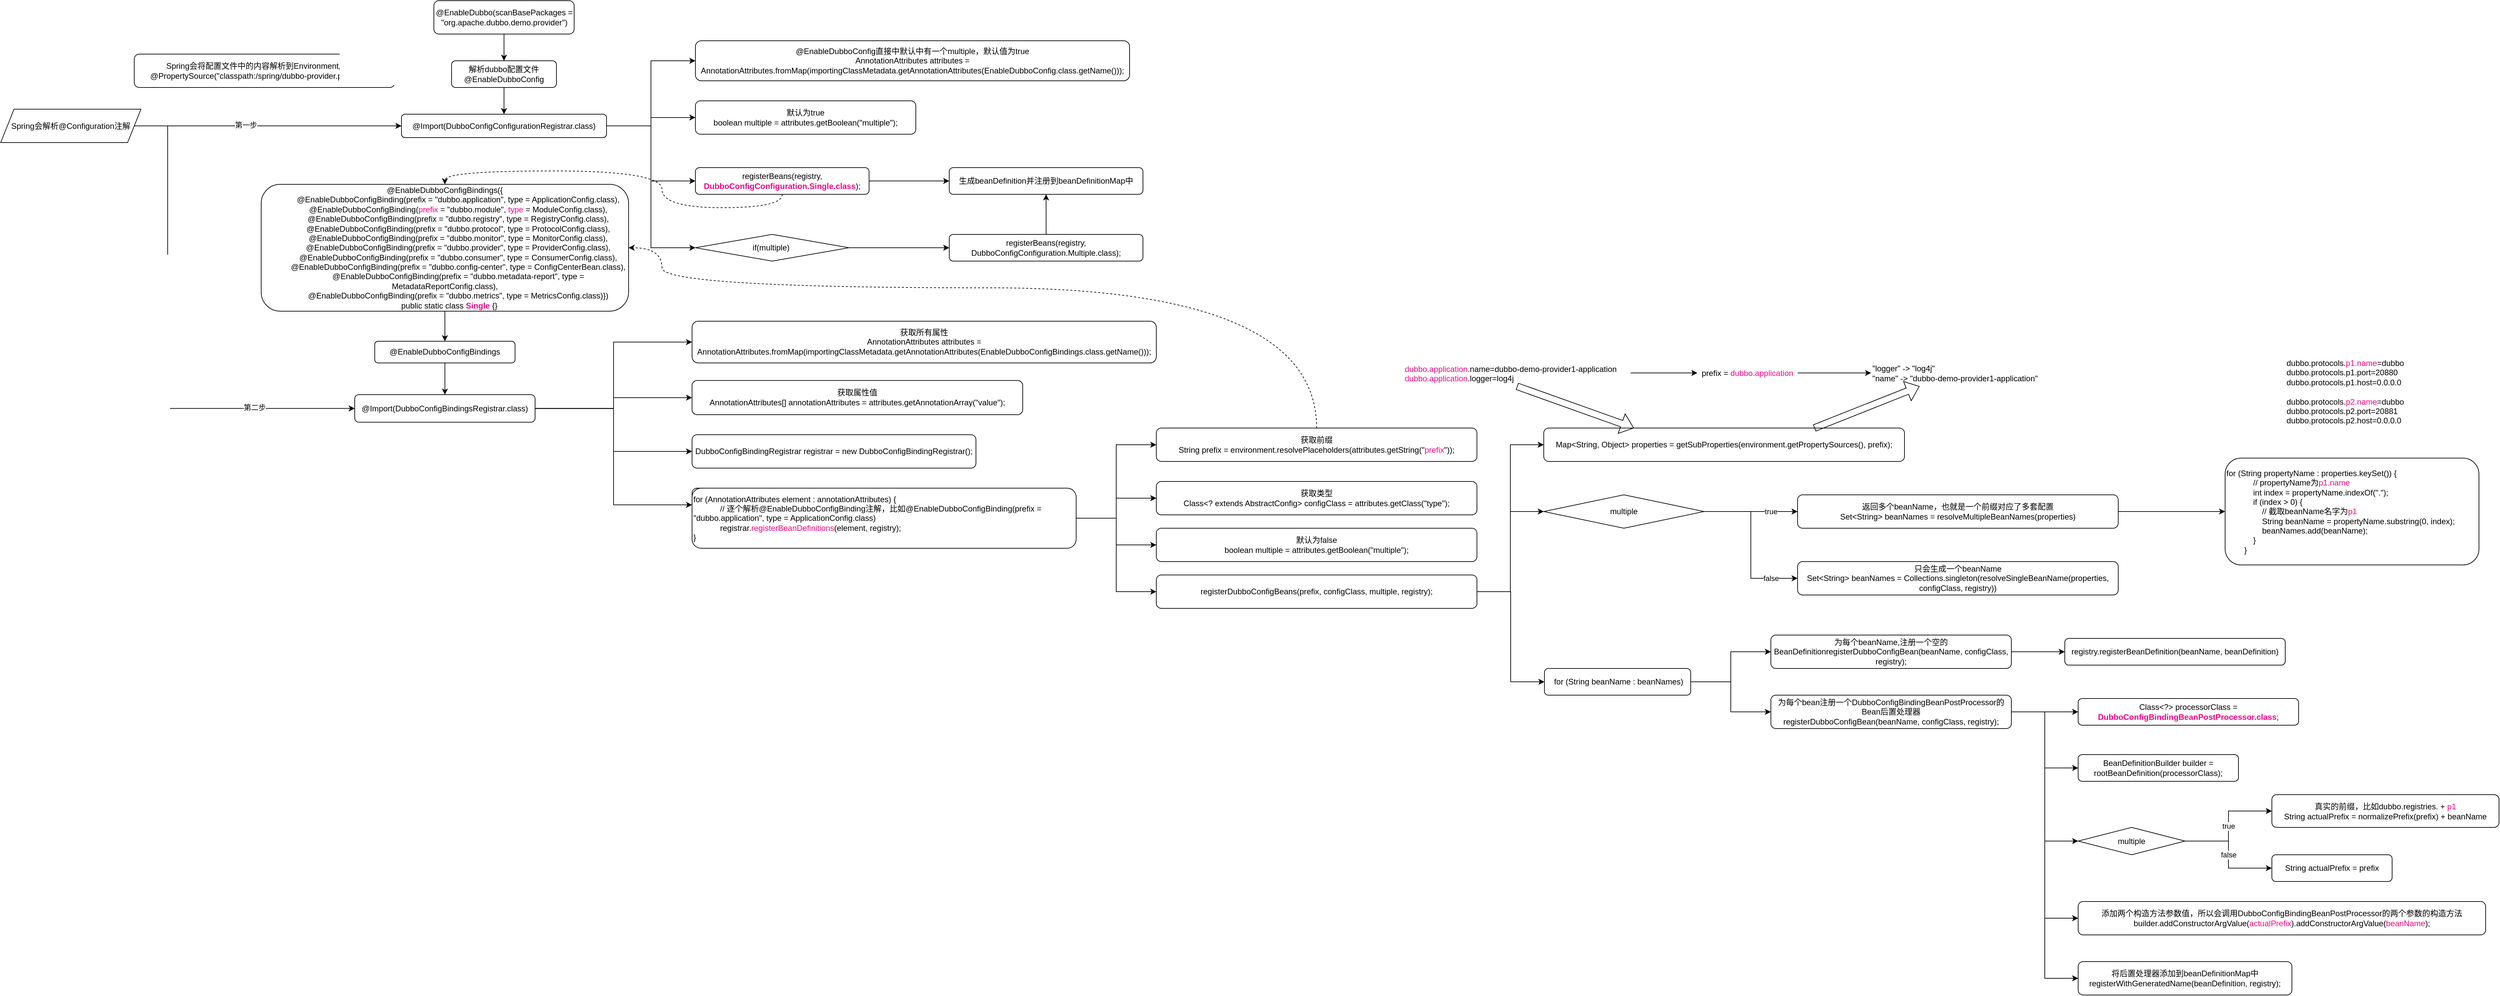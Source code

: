 <mxfile version="16.1.2" type="github">
  <diagram id="-ZOAbeim4-3QaTn0iV8p" name="第 1 页">
    <mxGraphModel dx="2249" dy="839" grid="1" gridSize="10" guides="1" tooltips="1" connect="1" arrows="1" fold="1" page="1" pageScale="1" pageWidth="827" pageHeight="1169" math="0" shadow="0">
      <root>
        <mxCell id="0" />
        <mxCell id="1" parent="0" />
        <mxCell id="MlA-OAKGZCwKXPXbJSl6-5" style="edgeStyle=orthogonalEdgeStyle;rounded=0;orthogonalLoop=1;jettySize=auto;html=1;exitX=0.5;exitY=1;exitDx=0;exitDy=0;entryX=0.5;entryY=0;entryDx=0;entryDy=0;" edge="1" parent="1" source="MlA-OAKGZCwKXPXbJSl6-23" target="MlA-OAKGZCwKXPXbJSl6-26">
          <mxGeometry relative="1" as="geometry">
            <mxPoint x="500" y="230" as="sourcePoint" />
            <mxPoint x="620" y="225" as="targetPoint" />
          </mxGeometry>
        </mxCell>
        <mxCell id="MlA-OAKGZCwKXPXbJSl6-9" style="edgeStyle=orthogonalEdgeStyle;rounded=0;orthogonalLoop=1;jettySize=auto;html=1;exitX=1;exitY=0.5;exitDx=0;exitDy=0;entryX=0;entryY=0.5;entryDx=0;entryDy=0;" edge="1" parent="1" source="MlA-OAKGZCwKXPXbJSl6-28" target="MlA-OAKGZCwKXPXbJSl6-8">
          <mxGeometry relative="1" as="geometry">
            <mxPoint x="777" y="225" as="sourcePoint" />
          </mxGeometry>
        </mxCell>
        <mxCell id="MlA-OAKGZCwKXPXbJSl6-11" style="edgeStyle=orthogonalEdgeStyle;rounded=0;orthogonalLoop=1;jettySize=auto;html=1;exitX=1;exitY=0.5;exitDx=0;exitDy=0;" edge="1" parent="1" source="MlA-OAKGZCwKXPXbJSl6-28" target="MlA-OAKGZCwKXPXbJSl6-10">
          <mxGeometry relative="1" as="geometry">
            <mxPoint x="777" y="225" as="sourcePoint" />
          </mxGeometry>
        </mxCell>
        <mxCell id="MlA-OAKGZCwKXPXbJSl6-13" style="edgeStyle=orthogonalEdgeStyle;rounded=0;orthogonalLoop=1;jettySize=auto;html=1;exitX=1;exitY=0.5;exitDx=0;exitDy=0;entryX=0;entryY=0.5;entryDx=0;entryDy=0;" edge="1" parent="1" source="MlA-OAKGZCwKXPXbJSl6-28" target="MlA-OAKGZCwKXPXbJSl6-12">
          <mxGeometry relative="1" as="geometry">
            <mxPoint x="777" y="225" as="sourcePoint" />
          </mxGeometry>
        </mxCell>
        <mxCell id="MlA-OAKGZCwKXPXbJSl6-17" style="edgeStyle=orthogonalEdgeStyle;rounded=0;orthogonalLoop=1;jettySize=auto;html=1;exitX=1;exitY=0.5;exitDx=0;exitDy=0;entryX=0;entryY=0.5;entryDx=0;entryDy=0;" edge="1" parent="1" source="MlA-OAKGZCwKXPXbJSl6-28" target="MlA-OAKGZCwKXPXbJSl6-16">
          <mxGeometry relative="1" as="geometry">
            <mxPoint x="777" y="225" as="sourcePoint" />
          </mxGeometry>
        </mxCell>
        <mxCell id="MlA-OAKGZCwKXPXbJSl6-7" value="Spring会将配置文件中的内容解析到Environment属性中&lt;br&gt;@PropertySource(&quot;classpath:/spring/dubbo-provider.properties&quot;)" style="rounded=1;whiteSpace=wrap;html=1;" vertex="1" parent="1">
          <mxGeometry x="60" y="120" width="390" height="50" as="geometry" />
        </mxCell>
        <mxCell id="MlA-OAKGZCwKXPXbJSl6-8" value="&lt;div&gt;&lt;/div&gt;@EnableDubboConfig直接中默认中有一个multiple，默认值为true&lt;div&gt;AnnotationAttributes attributes = AnnotationAttributes.fromMap(&lt;span&gt;importingClassMetadata.getAnnotationAttributes(EnableDubboConfig.class.getName()));&lt;/span&gt;&lt;/div&gt;" style="rounded=1;whiteSpace=wrap;html=1;" vertex="1" parent="1">
          <mxGeometry x="900" y="100" width="650" height="60" as="geometry" />
        </mxCell>
        <mxCell id="MlA-OAKGZCwKXPXbJSl6-10" value="默认为true&lt;br&gt;boolean multiple = attributes.getBoolean(&quot;multiple&quot;);" style="rounded=1;whiteSpace=wrap;html=1;" vertex="1" parent="1">
          <mxGeometry x="900" y="190" width="330" height="50" as="geometry" />
        </mxCell>
        <mxCell id="MlA-OAKGZCwKXPXbJSl6-15" style="edgeStyle=orthogonalEdgeStyle;rounded=0;orthogonalLoop=1;jettySize=auto;html=1;exitX=1;exitY=0.5;exitDx=0;exitDy=0;" edge="1" parent="1" source="MlA-OAKGZCwKXPXbJSl6-12" target="MlA-OAKGZCwKXPXbJSl6-14">
          <mxGeometry relative="1" as="geometry" />
        </mxCell>
        <mxCell id="MlA-OAKGZCwKXPXbJSl6-32" style="edgeStyle=orthogonalEdgeStyle;rounded=0;orthogonalLoop=1;jettySize=auto;html=1;exitX=0.5;exitY=1;exitDx=0;exitDy=0;entryX=0.5;entryY=0;entryDx=0;entryDy=0;fontColor=#FF0080;dashed=1;curved=1;" edge="1" parent="1" source="MlA-OAKGZCwKXPXbJSl6-12" target="MlA-OAKGZCwKXPXbJSl6-31">
          <mxGeometry relative="1" as="geometry" />
        </mxCell>
        <mxCell id="MlA-OAKGZCwKXPXbJSl6-12" value="registerBeans(registry, &lt;font color=&quot;#ff0080&quot;&gt;&lt;b&gt;DubboConfigConfiguration.Single.class&lt;/b&gt;&lt;/font&gt;);" style="rounded=1;whiteSpace=wrap;html=1;" vertex="1" parent="1">
          <mxGeometry x="900" y="290" width="260" height="40" as="geometry" />
        </mxCell>
        <mxCell id="MlA-OAKGZCwKXPXbJSl6-14" value="生成beanDefinition并注册到beanDefinitionMap中" style="rounded=1;whiteSpace=wrap;html=1;" vertex="1" parent="1">
          <mxGeometry x="1280" y="290" width="290" height="40" as="geometry" />
        </mxCell>
        <mxCell id="MlA-OAKGZCwKXPXbJSl6-19" style="edgeStyle=orthogonalEdgeStyle;rounded=0;orthogonalLoop=1;jettySize=auto;html=1;exitX=1;exitY=0.5;exitDx=0;exitDy=0;" edge="1" parent="1" source="MlA-OAKGZCwKXPXbJSl6-16" target="MlA-OAKGZCwKXPXbJSl6-18">
          <mxGeometry relative="1" as="geometry" />
        </mxCell>
        <mxCell id="MlA-OAKGZCwKXPXbJSl6-16" value="&lt;span&gt;if(multiple)&amp;nbsp;&lt;/span&gt;" style="rhombus;whiteSpace=wrap;html=1;" vertex="1" parent="1">
          <mxGeometry x="900" y="390" width="230" height="40" as="geometry" />
        </mxCell>
        <mxCell id="MlA-OAKGZCwKXPXbJSl6-20" style="edgeStyle=orthogonalEdgeStyle;rounded=0;orthogonalLoop=1;jettySize=auto;html=1;exitX=0.5;exitY=0;exitDx=0;exitDy=0;entryX=0.5;entryY=1;entryDx=0;entryDy=0;" edge="1" parent="1" source="MlA-OAKGZCwKXPXbJSl6-18" target="MlA-OAKGZCwKXPXbJSl6-14">
          <mxGeometry relative="1" as="geometry" />
        </mxCell>
        <mxCell id="MlA-OAKGZCwKXPXbJSl6-18" value="registerBeans(registry, DubboConfigConfiguration.Multiple.class);" style="rounded=1;whiteSpace=wrap;html=1;" vertex="1" parent="1">
          <mxGeometry x="1280" y="390" width="290" height="40" as="geometry" />
        </mxCell>
        <mxCell id="MlA-OAKGZCwKXPXbJSl6-25" style="edgeStyle=orthogonalEdgeStyle;rounded=0;orthogonalLoop=1;jettySize=auto;html=1;exitX=1;exitY=0.5;exitDx=0;exitDy=0;" edge="1" parent="1" source="MlA-OAKGZCwKXPXbJSl6-22" target="MlA-OAKGZCwKXPXbJSl6-28">
          <mxGeometry relative="1" as="geometry">
            <mxPoint x="770" y="130" as="targetPoint" />
          </mxGeometry>
        </mxCell>
        <mxCell id="MlA-OAKGZCwKXPXbJSl6-38" value="第一步" style="edgeLabel;html=1;align=center;verticalAlign=middle;resizable=0;points=[];fontColor=#000000;" vertex="1" connectable="0" parent="MlA-OAKGZCwKXPXbJSl6-25">
          <mxGeometry x="-0.165" y="3" relative="1" as="geometry">
            <mxPoint y="1" as="offset" />
          </mxGeometry>
        </mxCell>
        <mxCell id="MlA-OAKGZCwKXPXbJSl6-39" style="edgeStyle=orthogonalEdgeStyle;rounded=0;orthogonalLoop=1;jettySize=auto;html=1;exitX=1;exitY=0.5;exitDx=0;exitDy=0;fontColor=#000000;entryX=0;entryY=0.5;entryDx=0;entryDy=0;" edge="1" parent="1" source="MlA-OAKGZCwKXPXbJSl6-22" target="MlA-OAKGZCwKXPXbJSl6-36">
          <mxGeometry relative="1" as="geometry">
            <Array as="points">
              <mxPoint x="110" y="228" />
              <mxPoint x="110" y="651" />
            </Array>
          </mxGeometry>
        </mxCell>
        <mxCell id="MlA-OAKGZCwKXPXbJSl6-40" value="第二步" style="edgeLabel;html=1;align=center;verticalAlign=middle;resizable=0;points=[];fontColor=#000000;" vertex="1" connectable="0" parent="MlA-OAKGZCwKXPXbJSl6-39">
          <mxGeometry x="0.834" y="2" relative="1" as="geometry">
            <mxPoint x="-88" as="offset" />
          </mxGeometry>
        </mxCell>
        <mxCell id="MlA-OAKGZCwKXPXbJSl6-22" value="Spring会解析@Configuration注解" style="shape=parallelogram;perimeter=parallelogramPerimeter;whiteSpace=wrap;html=1;fixedSize=1;" vertex="1" parent="1">
          <mxGeometry x="-140" y="202.5" width="210" height="50" as="geometry" />
        </mxCell>
        <mxCell id="MlA-OAKGZCwKXPXbJSl6-23" value="@EnableDubbo(scanBasePackages = &quot;org.apache.dubbo.demo.provider&quot;)" style="rounded=1;whiteSpace=wrap;html=1;" vertex="1" parent="1">
          <mxGeometry x="508.5" y="40" width="210" height="50" as="geometry" />
        </mxCell>
        <mxCell id="MlA-OAKGZCwKXPXbJSl6-24" style="edgeStyle=orthogonalEdgeStyle;rounded=0;orthogonalLoop=1;jettySize=auto;html=1;exitX=0.5;exitY=1;exitDx=0;exitDy=0;" edge="1" parent="1" source="MlA-OAKGZCwKXPXbJSl6-22" target="MlA-OAKGZCwKXPXbJSl6-22">
          <mxGeometry relative="1" as="geometry" />
        </mxCell>
        <mxCell id="MlA-OAKGZCwKXPXbJSl6-29" style="edgeStyle=orthogonalEdgeStyle;rounded=0;orthogonalLoop=1;jettySize=auto;html=1;exitX=0.5;exitY=1;exitDx=0;exitDy=0;entryX=0.5;entryY=0;entryDx=0;entryDy=0;" edge="1" parent="1" source="MlA-OAKGZCwKXPXbJSl6-26" target="MlA-OAKGZCwKXPXbJSl6-28">
          <mxGeometry relative="1" as="geometry" />
        </mxCell>
        <mxCell id="MlA-OAKGZCwKXPXbJSl6-26" value="解析dubbo配置文件&lt;br&gt;@EnableDubboConfig" style="rounded=1;whiteSpace=wrap;html=1;" vertex="1" parent="1">
          <mxGeometry x="535" y="130" width="157" height="40" as="geometry" />
        </mxCell>
        <mxCell id="MlA-OAKGZCwKXPXbJSl6-28" value="@Import(DubboConfigConfigurationRegistrar.class)" style="rounded=1;whiteSpace=wrap;html=1;" vertex="1" parent="1">
          <mxGeometry x="460" y="210" width="307" height="35" as="geometry" />
        </mxCell>
        <mxCell id="MlA-OAKGZCwKXPXbJSl6-35" style="edgeStyle=orthogonalEdgeStyle;rounded=0;orthogonalLoop=1;jettySize=auto;html=1;exitX=0.5;exitY=1;exitDx=0;exitDy=0;entryX=0.5;entryY=0;entryDx=0;entryDy=0;fontColor=#FF0080;" edge="1" parent="1" source="MlA-OAKGZCwKXPXbJSl6-31" target="MlA-OAKGZCwKXPXbJSl6-34">
          <mxGeometry relative="1" as="geometry" />
        </mxCell>
        <mxCell id="MlA-OAKGZCwKXPXbJSl6-31" value="&lt;div&gt;@EnableDubboConfigBindings({&lt;/div&gt;&lt;div&gt;&amp;nbsp; &amp;nbsp; &amp;nbsp; &amp;nbsp; &amp;nbsp; &amp;nbsp; @EnableDubboConfigBinding(prefix = &quot;dubbo.application&quot;, type = ApplicationConfig.class),&lt;/div&gt;&lt;div&gt;&amp;nbsp; &amp;nbsp; &amp;nbsp; &amp;nbsp; &amp;nbsp; &amp;nbsp; @EnableDubboConfigBinding(&lt;font color=&quot;#ff0080&quot;&gt;prefix &lt;/font&gt;= &quot;dubbo.module&quot;, &lt;font color=&quot;#ff0080&quot;&gt;type&lt;/font&gt; = ModuleConfig.class),&lt;/div&gt;&lt;div&gt;&amp;nbsp; &amp;nbsp; &amp;nbsp; &amp;nbsp; &amp;nbsp; &amp;nbsp; @EnableDubboConfigBinding(prefix = &quot;dubbo.registry&quot;, type = RegistryConfig.class),&lt;/div&gt;&lt;div&gt;&amp;nbsp; &amp;nbsp; &amp;nbsp; &amp;nbsp; &amp;nbsp; &amp;nbsp; @EnableDubboConfigBinding(prefix = &quot;dubbo.protocol&quot;, type = ProtocolConfig.class),&lt;/div&gt;&lt;div&gt;&amp;nbsp; &amp;nbsp; &amp;nbsp; &amp;nbsp; &amp;nbsp; &amp;nbsp; @EnableDubboConfigBinding(prefix = &quot;dubbo.monitor&quot;, type = MonitorConfig.class),&lt;/div&gt;&lt;div&gt;&amp;nbsp; &amp;nbsp; &amp;nbsp; &amp;nbsp; &amp;nbsp; &amp;nbsp; @EnableDubboConfigBinding(prefix = &quot;dubbo.provider&quot;, type = ProviderConfig.class),&lt;/div&gt;&lt;div&gt;&amp;nbsp; &amp;nbsp; &amp;nbsp; &amp;nbsp; &amp;nbsp; &amp;nbsp; @EnableDubboConfigBinding(prefix = &quot;dubbo.consumer&quot;, type = ConsumerConfig.class),&lt;/div&gt;&lt;div&gt;&amp;nbsp; &amp;nbsp; &amp;nbsp; &amp;nbsp; &amp;nbsp; &amp;nbsp; @EnableDubboConfigBinding(prefix = &quot;dubbo.config-center&quot;, type = ConfigCenterBean.class),&lt;/div&gt;&lt;div&gt;&amp;nbsp; &amp;nbsp; &amp;nbsp; &amp;nbsp; &amp;nbsp; &amp;nbsp; @EnableDubboConfigBinding(prefix = &quot;dubbo.metadata-report&quot;, type = MetadataReportConfig.class),&lt;/div&gt;&lt;div&gt;&amp;nbsp; &amp;nbsp; &amp;nbsp; &amp;nbsp; &amp;nbsp; &amp;nbsp; @EnableDubboConfigBinding(prefix = &quot;dubbo.metrics&quot;, type = MetricsConfig.class)&lt;span&gt;})&lt;/span&gt;&lt;/div&gt;&lt;div&gt;&amp;nbsp; &amp;nbsp; public static class &lt;font color=&quot;#ff0080&quot;&gt;&lt;b&gt;Single &lt;/b&gt;&lt;/font&gt;{&lt;span&gt;}&lt;/span&gt;&lt;/div&gt;" style="rounded=1;whiteSpace=wrap;html=1;" vertex="1" parent="1">
          <mxGeometry x="250" y="315" width="550" height="190" as="geometry" />
        </mxCell>
        <mxCell id="MlA-OAKGZCwKXPXbJSl6-37" style="edgeStyle=orthogonalEdgeStyle;rounded=0;orthogonalLoop=1;jettySize=auto;html=1;exitX=0.5;exitY=1;exitDx=0;exitDy=0;entryX=0.5;entryY=0;entryDx=0;entryDy=0;fontColor=#FF0080;" edge="1" parent="1" source="MlA-OAKGZCwKXPXbJSl6-34" target="MlA-OAKGZCwKXPXbJSl6-36">
          <mxGeometry relative="1" as="geometry" />
        </mxCell>
        <mxCell id="MlA-OAKGZCwKXPXbJSl6-34" value="@EnableDubboConfigBindings" style="rounded=1;whiteSpace=wrap;html=1;" vertex="1" parent="1">
          <mxGeometry x="420" y="550" width="210" height="32.5" as="geometry" />
        </mxCell>
        <mxCell id="MlA-OAKGZCwKXPXbJSl6-42" style="edgeStyle=orthogonalEdgeStyle;rounded=0;orthogonalLoop=1;jettySize=auto;html=1;exitX=1;exitY=0.5;exitDx=0;exitDy=0;entryX=0;entryY=0.5;entryDx=0;entryDy=0;fontColor=#000000;" edge="1" parent="1" source="MlA-OAKGZCwKXPXbJSl6-36" target="MlA-OAKGZCwKXPXbJSl6-41">
          <mxGeometry relative="1" as="geometry" />
        </mxCell>
        <mxCell id="MlA-OAKGZCwKXPXbJSl6-44" style="edgeStyle=orthogonalEdgeStyle;rounded=0;orthogonalLoop=1;jettySize=auto;html=1;exitX=1;exitY=0.5;exitDx=0;exitDy=0;fontColor=#000000;" edge="1" parent="1" source="MlA-OAKGZCwKXPXbJSl6-36" target="MlA-OAKGZCwKXPXbJSl6-43">
          <mxGeometry relative="1" as="geometry" />
        </mxCell>
        <mxCell id="MlA-OAKGZCwKXPXbJSl6-47" style="edgeStyle=orthogonalEdgeStyle;rounded=0;orthogonalLoop=1;jettySize=auto;html=1;exitX=1;exitY=0.5;exitDx=0;exitDy=0;entryX=0;entryY=0.5;entryDx=0;entryDy=0;fontColor=#000000;" edge="1" parent="1" source="MlA-OAKGZCwKXPXbJSl6-36" target="MlA-OAKGZCwKXPXbJSl6-45">
          <mxGeometry relative="1" as="geometry" />
        </mxCell>
        <mxCell id="MlA-OAKGZCwKXPXbJSl6-48" style="edgeStyle=orthogonalEdgeStyle;rounded=0;orthogonalLoop=1;jettySize=auto;html=1;exitX=1;exitY=0.5;exitDx=0;exitDy=0;entryX=0;entryY=0.5;entryDx=0;entryDy=0;fontColor=#000000;" edge="1" parent="1" source="MlA-OAKGZCwKXPXbJSl6-36" target="MlA-OAKGZCwKXPXbJSl6-46">
          <mxGeometry relative="1" as="geometry" />
        </mxCell>
        <mxCell id="MlA-OAKGZCwKXPXbJSl6-36" value="@Import(DubboConfigBindingsRegistrar.class)" style="rounded=1;whiteSpace=wrap;html=1;" vertex="1" parent="1">
          <mxGeometry x="390" y="630" width="270" height="41.25" as="geometry" />
        </mxCell>
        <mxCell id="MlA-OAKGZCwKXPXbJSl6-41" value="&lt;div&gt;获取所有属性&lt;/div&gt;&lt;div&gt;AnnotationAttributes attributes = AnnotationAttributes.fromMap(&lt;span&gt;importingClassMetadata.getAnnotationAttributes(EnableDubboConfigBindings.class.getName()));&lt;/span&gt;&lt;/div&gt;" style="rounded=1;whiteSpace=wrap;html=1;" vertex="1" parent="1">
          <mxGeometry x="895" y="520" width="695" height="62.5" as="geometry" />
        </mxCell>
        <mxCell id="MlA-OAKGZCwKXPXbJSl6-43" value="获取属性值&lt;br&gt;AnnotationAttributes[] annotationAttributes = attributes.getAnnotationArray(&quot;value&quot;);" style="rounded=1;whiteSpace=wrap;html=1;" vertex="1" parent="1">
          <mxGeometry x="895" y="608.75" width="495" height="51.25" as="geometry" />
        </mxCell>
        <mxCell id="MlA-OAKGZCwKXPXbJSl6-45" value="DubboConfigBindingRegistrar registrar = new DubboConfigBindingRegistrar();" style="rounded=1;whiteSpace=wrap;html=1;" vertex="1" parent="1">
          <mxGeometry x="895" y="690" width="425" height="50" as="geometry" />
        </mxCell>
        <mxCell id="MlA-OAKGZCwKXPXbJSl6-46" value="将环境解析好的环境变量传进去，用于一会从中获取配置数据然会封装成beanDefinition&lt;br&gt;registrar.setEnvironment(environment);" style="rounded=1;whiteSpace=wrap;html=1;" vertex="1" parent="1">
          <mxGeometry x="895" y="770" width="505" height="50" as="geometry" />
        </mxCell>
        <mxCell id="MlA-OAKGZCwKXPXbJSl6-51" style="edgeStyle=orthogonalEdgeStyle;rounded=0;orthogonalLoop=1;jettySize=auto;html=1;exitX=1;exitY=0.5;exitDx=0;exitDy=0;entryX=0;entryY=0.5;entryDx=0;entryDy=0;fontColor=#FF0080;" edge="1" parent="1" source="MlA-OAKGZCwKXPXbJSl6-49" target="MlA-OAKGZCwKXPXbJSl6-50">
          <mxGeometry relative="1" as="geometry" />
        </mxCell>
        <mxCell id="MlA-OAKGZCwKXPXbJSl6-56" style="edgeStyle=orthogonalEdgeStyle;rounded=0;orthogonalLoop=1;jettySize=auto;html=1;exitX=1;exitY=0.5;exitDx=0;exitDy=0;fontColor=#FF0080;" edge="1" parent="1" source="MlA-OAKGZCwKXPXbJSl6-49" target="MlA-OAKGZCwKXPXbJSl6-53">
          <mxGeometry relative="1" as="geometry" />
        </mxCell>
        <mxCell id="MlA-OAKGZCwKXPXbJSl6-57" style="edgeStyle=orthogonalEdgeStyle;rounded=0;orthogonalLoop=1;jettySize=auto;html=1;exitX=1;exitY=0.5;exitDx=0;exitDy=0;fontColor=#FF0080;" edge="1" parent="1" source="MlA-OAKGZCwKXPXbJSl6-49" target="MlA-OAKGZCwKXPXbJSl6-54">
          <mxGeometry relative="1" as="geometry" />
        </mxCell>
        <mxCell id="MlA-OAKGZCwKXPXbJSl6-58" style="edgeStyle=orthogonalEdgeStyle;rounded=0;orthogonalLoop=1;jettySize=auto;html=1;exitX=1;exitY=0.5;exitDx=0;exitDy=0;entryX=0;entryY=0.5;entryDx=0;entryDy=0;fontColor=#FF0080;" edge="1" parent="1" source="MlA-OAKGZCwKXPXbJSl6-49" target="MlA-OAKGZCwKXPXbJSl6-55">
          <mxGeometry relative="1" as="geometry" />
        </mxCell>
        <mxCell id="MlA-OAKGZCwKXPXbJSl6-49" value="&lt;div&gt;for (AnnotationAttributes element : annotationAttributes) {&lt;/div&gt;&lt;div&gt;&lt;span&gt;&amp;nbsp; &amp;nbsp; &amp;nbsp; &amp;nbsp; &amp;nbsp; &amp;nbsp; // 逐个解析@EnableDubboConfigBinding注解，比如@EnableDubboConfigBinding(prefix = &quot;dubbo.application&quot;, type = ApplicationConfig.class)&lt;/span&gt;&lt;br&gt;&lt;/div&gt;&lt;div&gt;&amp;nbsp; &amp;nbsp; &amp;nbsp; &amp;nbsp; &amp;nbsp; &amp;nbsp; registrar.&lt;font color=&quot;#ff0080&quot;&gt;registerBeanDefinitions&lt;/font&gt;(element, registry);&lt;/div&gt;&lt;div&gt;}&lt;/div&gt;" style="rounded=1;whiteSpace=wrap;html=1;align=left;" vertex="1" parent="1">
          <mxGeometry x="895" y="770" width="575" height="90" as="geometry" />
        </mxCell>
        <mxCell id="MlA-OAKGZCwKXPXbJSl6-52" style="edgeStyle=orthogonalEdgeStyle;rounded=0;orthogonalLoop=1;jettySize=auto;html=1;exitX=0.5;exitY=0;exitDx=0;exitDy=0;entryX=1;entryY=0.5;entryDx=0;entryDy=0;fontColor=#FF0080;curved=1;dashed=1;" edge="1" parent="1" source="MlA-OAKGZCwKXPXbJSl6-50" target="MlA-OAKGZCwKXPXbJSl6-31">
          <mxGeometry relative="1" as="geometry">
            <Array as="points">
              <mxPoint x="1830" y="470" />
              <mxPoint x="850" y="470" />
              <mxPoint x="850" y="410" />
            </Array>
          </mxGeometry>
        </mxCell>
        <mxCell id="MlA-OAKGZCwKXPXbJSl6-50" value="获取前缀&lt;br&gt;String prefix = environment.resolvePlaceholders(attributes.getString(&quot;&lt;font color=&quot;#ff0080&quot;&gt;prefix&lt;/font&gt;&quot;));" style="rounded=1;whiteSpace=wrap;html=1;" vertex="1" parent="1">
          <mxGeometry x="1590" y="680" width="480" height="50" as="geometry" />
        </mxCell>
        <mxCell id="MlA-OAKGZCwKXPXbJSl6-53" value="获取类型&lt;br&gt;Class&amp;lt;? extends AbstractConfig&amp;gt; configClass = attributes.getClass(&quot;type&quot;);" style="rounded=1;whiteSpace=wrap;html=1;" vertex="1" parent="1">
          <mxGeometry x="1590" y="760" width="480" height="50" as="geometry" />
        </mxCell>
        <mxCell id="MlA-OAKGZCwKXPXbJSl6-54" value="默认为false&lt;br&gt;boolean multiple = attributes.getBoolean(&quot;multiple&quot;);" style="rounded=1;whiteSpace=wrap;html=1;" vertex="1" parent="1">
          <mxGeometry x="1590" y="830" width="480" height="50" as="geometry" />
        </mxCell>
        <mxCell id="MlA-OAKGZCwKXPXbJSl6-60" style="edgeStyle=orthogonalEdgeStyle;rounded=0;orthogonalLoop=1;jettySize=auto;html=1;exitX=1;exitY=0.5;exitDx=0;exitDy=0;entryX=0;entryY=0.5;entryDx=0;entryDy=0;fontColor=#FF0080;" edge="1" parent="1" source="MlA-OAKGZCwKXPXbJSl6-55" target="MlA-OAKGZCwKXPXbJSl6-59">
          <mxGeometry relative="1" as="geometry" />
        </mxCell>
        <mxCell id="MlA-OAKGZCwKXPXbJSl6-71" style="edgeStyle=orthogonalEdgeStyle;rounded=0;orthogonalLoop=1;jettySize=auto;html=1;exitX=1;exitY=0.5;exitDx=0;exitDy=0;entryX=0;entryY=0.5;entryDx=0;entryDy=0;fontColor=#000000;" edge="1" parent="1" source="MlA-OAKGZCwKXPXbJSl6-55" target="MlA-OAKGZCwKXPXbJSl6-70">
          <mxGeometry relative="1" as="geometry" />
        </mxCell>
        <mxCell id="MlA-OAKGZCwKXPXbJSl6-82" style="edgeStyle=orthogonalEdgeStyle;rounded=0;orthogonalLoop=1;jettySize=auto;html=1;exitX=1;exitY=0.5;exitDx=0;exitDy=0;entryX=0;entryY=0.5;entryDx=0;entryDy=0;fontColor=#FF0080;" edge="1" parent="1" source="MlA-OAKGZCwKXPXbJSl6-55" target="MlA-OAKGZCwKXPXbJSl6-81">
          <mxGeometry relative="1" as="geometry" />
        </mxCell>
        <mxCell id="MlA-OAKGZCwKXPXbJSl6-55" value="registerDubboConfigBeans(prefix, configClass, multiple, registry);" style="rounded=1;whiteSpace=wrap;html=1;" vertex="1" parent="1">
          <mxGeometry x="1590" y="900" width="480" height="50" as="geometry" />
        </mxCell>
        <mxCell id="MlA-OAKGZCwKXPXbJSl6-59" value="Map&amp;lt;String, Object&amp;gt; properties = getSubProperties(environment.getPropertySources(), prefix);" style="rounded=1;whiteSpace=wrap;html=1;" vertex="1" parent="1">
          <mxGeometry x="2170" y="680" width="540" height="50" as="geometry" />
        </mxCell>
        <mxCell id="MlA-OAKGZCwKXPXbJSl6-62" value="&quot;logger&quot; -&amp;gt; &quot;log4j&quot;&lt;br&gt;&quot;name&quot; -&amp;gt; &quot;dubbo-demo-provider1-application&quot;" style="text;html=1;strokeColor=none;fillColor=none;align=left;verticalAlign=middle;whiteSpace=wrap;rounded=0;fontColor=#000000;" vertex="1" parent="1">
          <mxGeometry x="2660" y="577.5" width="290" height="40" as="geometry" />
        </mxCell>
        <mxCell id="MlA-OAKGZCwKXPXbJSl6-67" style="edgeStyle=orthogonalEdgeStyle;rounded=0;orthogonalLoop=1;jettySize=auto;html=1;exitX=1;exitY=0.5;exitDx=0;exitDy=0;fontColor=#000000;" edge="1" parent="1" source="MlA-OAKGZCwKXPXbJSl6-63" target="MlA-OAKGZCwKXPXbJSl6-66">
          <mxGeometry relative="1" as="geometry" />
        </mxCell>
        <mxCell id="MlA-OAKGZCwKXPXbJSl6-63" value="&lt;font color=&quot;#ff0080&quot;&gt;dubbo.application&lt;/font&gt;.name=dubbo-demo-provider1-application&lt;br&gt;&lt;font color=&quot;#ff0080&quot;&gt;dubbo.application&lt;/font&gt;.logger=log4j" style="text;whiteSpace=wrap;html=1;fontColor=#000000;" vertex="1" parent="1">
          <mxGeometry x="1960" y="577.5" width="340" height="40" as="geometry" />
        </mxCell>
        <mxCell id="MlA-OAKGZCwKXPXbJSl6-64" value="" style="shape=flexArrow;endArrow=classic;html=1;rounded=0;fontColor=#000000;exitX=0.5;exitY=1;exitDx=0;exitDy=0;entryX=0.25;entryY=0;entryDx=0;entryDy=0;" edge="1" parent="1" source="MlA-OAKGZCwKXPXbJSl6-63" target="MlA-OAKGZCwKXPXbJSl6-59">
          <mxGeometry width="50" height="50" relative="1" as="geometry">
            <mxPoint x="2270" y="680" as="sourcePoint" />
            <mxPoint x="2340" y="660" as="targetPoint" />
          </mxGeometry>
        </mxCell>
        <mxCell id="MlA-OAKGZCwKXPXbJSl6-65" value="" style="shape=flexArrow;endArrow=classic;html=1;rounded=0;fontColor=#000000;exitX=0.75;exitY=0;exitDx=0;exitDy=0;entryX=0.25;entryY=1;entryDx=0;entryDy=0;" edge="1" parent="1" source="MlA-OAKGZCwKXPXbJSl6-59" target="MlA-OAKGZCwKXPXbJSl6-62">
          <mxGeometry width="50" height="50" relative="1" as="geometry">
            <mxPoint x="2490" y="690" as="sourcePoint" />
            <mxPoint x="2540" y="640" as="targetPoint" />
          </mxGeometry>
        </mxCell>
        <mxCell id="MlA-OAKGZCwKXPXbJSl6-68" style="edgeStyle=orthogonalEdgeStyle;rounded=0;orthogonalLoop=1;jettySize=auto;html=1;exitX=1;exitY=0.5;exitDx=0;exitDy=0;fontColor=#000000;" edge="1" parent="1" source="MlA-OAKGZCwKXPXbJSl6-66" target="MlA-OAKGZCwKXPXbJSl6-62">
          <mxGeometry relative="1" as="geometry" />
        </mxCell>
        <mxCell id="MlA-OAKGZCwKXPXbJSl6-66" value="prefix = &lt;font color=&quot;#ff0080&quot;&gt;dubbo.application&lt;/font&gt;" style="text;html=1;strokeColor=none;fillColor=none;align=center;verticalAlign=middle;whiteSpace=wrap;rounded=0;fontColor=#000000;" vertex="1" parent="1">
          <mxGeometry x="2400" y="582.5" width="150" height="30" as="geometry" />
        </mxCell>
        <mxCell id="MlA-OAKGZCwKXPXbJSl6-73" value="true" style="edgeStyle=orthogonalEdgeStyle;rounded=0;orthogonalLoop=1;jettySize=auto;html=1;exitX=1;exitY=0.5;exitDx=0;exitDy=0;fontColor=#000000;" edge="1" parent="1" source="MlA-OAKGZCwKXPXbJSl6-70" target="MlA-OAKGZCwKXPXbJSl6-72">
          <mxGeometry x="0.429" relative="1" as="geometry">
            <mxPoint as="offset" />
          </mxGeometry>
        </mxCell>
        <mxCell id="MlA-OAKGZCwKXPXbJSl6-75" value="false" style="edgeStyle=orthogonalEdgeStyle;rounded=0;orthogonalLoop=1;jettySize=auto;html=1;exitX=1;exitY=0.5;exitDx=0;exitDy=0;entryX=0;entryY=0.5;entryDx=0;entryDy=0;fontColor=#000000;" edge="1" parent="1" source="MlA-OAKGZCwKXPXbJSl6-70" target="MlA-OAKGZCwKXPXbJSl6-74">
          <mxGeometry x="0.667" relative="1" as="geometry">
            <Array as="points">
              <mxPoint x="2480" y="805" />
              <mxPoint x="2480" y="905" />
            </Array>
            <mxPoint as="offset" />
          </mxGeometry>
        </mxCell>
        <mxCell id="MlA-OAKGZCwKXPXbJSl6-70" value="&lt;font color=&quot;#000000&quot;&gt;multiple&lt;/font&gt;" style="rhombus;whiteSpace=wrap;html=1;fontColor=#FF0080;" vertex="1" parent="1">
          <mxGeometry x="2170" y="780" width="240" height="50" as="geometry" />
        </mxCell>
        <mxCell id="MlA-OAKGZCwKXPXbJSl6-79" style="edgeStyle=orthogonalEdgeStyle;rounded=0;orthogonalLoop=1;jettySize=auto;html=1;exitX=1;exitY=0.5;exitDx=0;exitDy=0;entryX=0;entryY=0.5;entryDx=0;entryDy=0;fontColor=#000000;" edge="1" parent="1" source="MlA-OAKGZCwKXPXbJSl6-72" target="MlA-OAKGZCwKXPXbJSl6-78">
          <mxGeometry relative="1" as="geometry" />
        </mxCell>
        <mxCell id="MlA-OAKGZCwKXPXbJSl6-72" value="返回多个beanName，也就是一个前缀对应了多套配置&lt;br&gt;Set&amp;lt;String&amp;gt; beanNames =&amp;nbsp;resolveMultipleBeanNames(properties)" style="rounded=1;whiteSpace=wrap;html=1;" vertex="1" parent="1">
          <mxGeometry x="2550" y="780" width="480" height="50" as="geometry" />
        </mxCell>
        <mxCell id="MlA-OAKGZCwKXPXbJSl6-74" value="只会生成一个beanName&lt;br&gt;Set&amp;lt;String&amp;gt; beanNames =&amp;nbsp;Collections.singleton(resolveSingleBeanName(properties, configClass, registry))" style="rounded=1;whiteSpace=wrap;html=1;" vertex="1" parent="1">
          <mxGeometry x="2550" y="880" width="480" height="50" as="geometry" />
        </mxCell>
        <mxCell id="MlA-OAKGZCwKXPXbJSl6-78" value="&lt;div&gt;for (String propertyName : properties.keySet()) {&lt;/div&gt;&lt;div&gt;&amp;nbsp; &amp;nbsp; &amp;nbsp; &amp;nbsp; &amp;nbsp; &amp;nbsp; // propertyName为&lt;font color=&quot;#ff0080&quot;&gt;p1.name&lt;/font&gt;&lt;/div&gt;&lt;div&gt;&amp;nbsp; &amp;nbsp; &amp;nbsp; &amp;nbsp; &amp;nbsp; &amp;nbsp; int index = propertyName.indexOf(&quot;.&quot;);&lt;/div&gt;&lt;div&gt;&amp;nbsp; &amp;nbsp; &amp;nbsp; &amp;nbsp; &amp;nbsp; &amp;nbsp; if (index &amp;gt; 0) {&lt;/div&gt;&lt;div&gt;&amp;nbsp; &amp;nbsp; &amp;nbsp; &amp;nbsp; &amp;nbsp; &amp;nbsp; &amp;nbsp; &amp;nbsp; // 截取beanName名字为&lt;font color=&quot;#ff0080&quot;&gt;p1&lt;/font&gt;&lt;/div&gt;&lt;div&gt;&amp;nbsp; &amp;nbsp; &amp;nbsp; &amp;nbsp; &amp;nbsp; &amp;nbsp; &amp;nbsp; &amp;nbsp; String beanName = propertyName.substring(0, index);&lt;/div&gt;&lt;div&gt;&amp;nbsp; &amp;nbsp; &amp;nbsp; &amp;nbsp; &amp;nbsp; &amp;nbsp; &amp;nbsp; &amp;nbsp; beanNames.add(beanName);&lt;/div&gt;&lt;div&gt;&amp;nbsp; &amp;nbsp; &amp;nbsp; &amp;nbsp; &amp;nbsp; &amp;nbsp; }&lt;/div&gt;&lt;div&gt;&amp;nbsp; &amp;nbsp; &amp;nbsp; &amp;nbsp; }&lt;/div&gt;" style="rounded=1;whiteSpace=wrap;html=1;align=left;" vertex="1" parent="1">
          <mxGeometry x="3190" y="725" width="380" height="160" as="geometry" />
        </mxCell>
        <mxCell id="MlA-OAKGZCwKXPXbJSl6-80" value="dubbo.protocols.&lt;font color=&quot;#ff0080&quot;&gt;p1.name&lt;/font&gt;=dubbo&lt;br&gt;dubbo.protocols.p1.port=20880&lt;br&gt;dubbo.protocols.p1.host=0.0.0.0&lt;br&gt;&lt;br&gt;dubbo.protocols.&lt;font color=&quot;#ff0080&quot;&gt;p2.name&lt;/font&gt;=dubbo&lt;br&gt;dubbo.protocols.p2.port=20881&lt;br&gt;dubbo.protocols.p2.host=0.0.0.0" style="text;whiteSpace=wrap;html=1;fontColor=#000000;" vertex="1" parent="1">
          <mxGeometry x="3280" y="569.38" width="200" height="130" as="geometry" />
        </mxCell>
        <mxCell id="MlA-OAKGZCwKXPXbJSl6-86" style="edgeStyle=orthogonalEdgeStyle;rounded=0;orthogonalLoop=1;jettySize=auto;html=1;exitX=1;exitY=0.5;exitDx=0;exitDy=0;entryX=0;entryY=0.5;entryDx=0;entryDy=0;fontColor=#FF0080;" edge="1" parent="1" source="MlA-OAKGZCwKXPXbJSl6-81" target="MlA-OAKGZCwKXPXbJSl6-83">
          <mxGeometry relative="1" as="geometry" />
        </mxCell>
        <mxCell id="MlA-OAKGZCwKXPXbJSl6-87" style="edgeStyle=orthogonalEdgeStyle;rounded=0;orthogonalLoop=1;jettySize=auto;html=1;exitX=1;exitY=0.5;exitDx=0;exitDy=0;entryX=0;entryY=0.5;entryDx=0;entryDy=0;fontColor=#FF0080;" edge="1" parent="1" source="MlA-OAKGZCwKXPXbJSl6-81" target="MlA-OAKGZCwKXPXbJSl6-84">
          <mxGeometry relative="1" as="geometry" />
        </mxCell>
        <mxCell id="MlA-OAKGZCwKXPXbJSl6-81" value="&amp;nbsp;for (String beanName : beanNames)" style="rounded=1;whiteSpace=wrap;html=1;" vertex="1" parent="1">
          <mxGeometry x="2171" y="1040" width="219" height="40" as="geometry" />
        </mxCell>
        <mxCell id="MlA-OAKGZCwKXPXbJSl6-89" style="edgeStyle=orthogonalEdgeStyle;rounded=0;orthogonalLoop=1;jettySize=auto;html=1;exitX=1;exitY=0.5;exitDx=0;exitDy=0;fontColor=#FF0080;" edge="1" parent="1" source="MlA-OAKGZCwKXPXbJSl6-83" target="MlA-OAKGZCwKXPXbJSl6-88">
          <mxGeometry relative="1" as="geometry" />
        </mxCell>
        <mxCell id="MlA-OAKGZCwKXPXbJSl6-83" value="为每个beanName,注册一个空的BeanDefinitionregisterDubboConfigBean(beanName, configClass, registry);" style="rounded=1;whiteSpace=wrap;html=1;" vertex="1" parent="1">
          <mxGeometry x="2510" y="990" width="360" height="50" as="geometry" />
        </mxCell>
        <mxCell id="MlA-OAKGZCwKXPXbJSl6-91" style="edgeStyle=orthogonalEdgeStyle;rounded=0;orthogonalLoop=1;jettySize=auto;html=1;exitX=1;exitY=0.5;exitDx=0;exitDy=0;fontColor=#FF0080;entryX=0;entryY=0.5;entryDx=0;entryDy=0;" edge="1" parent="1" source="MlA-OAKGZCwKXPXbJSl6-84" target="MlA-OAKGZCwKXPXbJSl6-90">
          <mxGeometry relative="1" as="geometry" />
        </mxCell>
        <mxCell id="MlA-OAKGZCwKXPXbJSl6-93" style="edgeStyle=orthogonalEdgeStyle;rounded=0;orthogonalLoop=1;jettySize=auto;html=1;exitX=1;exitY=0.5;exitDx=0;exitDy=0;entryX=0;entryY=0.5;entryDx=0;entryDy=0;fontColor=#FF0080;" edge="1" parent="1" source="MlA-OAKGZCwKXPXbJSl6-84" target="MlA-OAKGZCwKXPXbJSl6-92">
          <mxGeometry relative="1" as="geometry" />
        </mxCell>
        <mxCell id="MlA-OAKGZCwKXPXbJSl6-100" style="edgeStyle=orthogonalEdgeStyle;rounded=0;orthogonalLoop=1;jettySize=auto;html=1;exitX=1;exitY=0.5;exitDx=0;exitDy=0;entryX=0;entryY=0.5;entryDx=0;entryDy=0;fontColor=#000000;" edge="1" parent="1" source="MlA-OAKGZCwKXPXbJSl6-84" target="MlA-OAKGZCwKXPXbJSl6-99">
          <mxGeometry relative="1" as="geometry" />
        </mxCell>
        <mxCell id="MlA-OAKGZCwKXPXbJSl6-102" style="edgeStyle=orthogonalEdgeStyle;rounded=0;orthogonalLoop=1;jettySize=auto;html=1;exitX=1;exitY=0.5;exitDx=0;exitDy=0;entryX=0;entryY=0.5;entryDx=0;entryDy=0;fontColor=#FF0080;" edge="1" parent="1" source="MlA-OAKGZCwKXPXbJSl6-84" target="MlA-OAKGZCwKXPXbJSl6-101">
          <mxGeometry relative="1" as="geometry" />
        </mxCell>
        <mxCell id="MlA-OAKGZCwKXPXbJSl6-104" style="edgeStyle=orthogonalEdgeStyle;rounded=0;orthogonalLoop=1;jettySize=auto;html=1;exitX=1;exitY=0.5;exitDx=0;exitDy=0;entryX=0;entryY=0.5;entryDx=0;entryDy=0;fontColor=#FF0080;" edge="1" parent="1" source="MlA-OAKGZCwKXPXbJSl6-84" target="MlA-OAKGZCwKXPXbJSl6-103">
          <mxGeometry relative="1" as="geometry" />
        </mxCell>
        <mxCell id="MlA-OAKGZCwKXPXbJSl6-84" value="为每个bean注册一个DubboConfigBindingBeanPostProcessor的Bean后置处理器&lt;br&gt;registerDubboConfigBean(beanName, configClass, registry);" style="rounded=1;whiteSpace=wrap;html=1;" vertex="1" parent="1">
          <mxGeometry x="2510" y="1080" width="360" height="50" as="geometry" />
        </mxCell>
        <mxCell id="MlA-OAKGZCwKXPXbJSl6-88" value="registry.registerBeanDefinition(beanName, beanDefinition)" style="rounded=1;whiteSpace=wrap;html=1;" vertex="1" parent="1">
          <mxGeometry x="2950" y="995" width="330" height="40" as="geometry" />
        </mxCell>
        <mxCell id="MlA-OAKGZCwKXPXbJSl6-90" value="BeanDefinitionBuilder builder = rootBeanDefinition(processorClass);" style="rounded=1;whiteSpace=wrap;html=1;" vertex="1" parent="1">
          <mxGeometry x="2970" y="1169" width="240" height="40" as="geometry" />
        </mxCell>
        <mxCell id="MlA-OAKGZCwKXPXbJSl6-97" value="true" style="edgeStyle=orthogonalEdgeStyle;rounded=0;orthogonalLoop=1;jettySize=auto;html=1;exitX=1;exitY=0.5;exitDx=0;exitDy=0;fontColor=#000000;entryX=0;entryY=0.5;entryDx=0;entryDy=0;" edge="1" parent="1" source="MlA-OAKGZCwKXPXbJSl6-92" target="MlA-OAKGZCwKXPXbJSl6-94">
          <mxGeometry relative="1" as="geometry" />
        </mxCell>
        <mxCell id="MlA-OAKGZCwKXPXbJSl6-98" value="false" style="edgeStyle=orthogonalEdgeStyle;rounded=0;orthogonalLoop=1;jettySize=auto;html=1;exitX=1;exitY=0.5;exitDx=0;exitDy=0;entryX=0;entryY=0.5;entryDx=0;entryDy=0;fontColor=#000000;" edge="1" parent="1" source="MlA-OAKGZCwKXPXbJSl6-92" target="MlA-OAKGZCwKXPXbJSl6-95">
          <mxGeometry relative="1" as="geometry" />
        </mxCell>
        <mxCell id="MlA-OAKGZCwKXPXbJSl6-92" value="&lt;font color=&quot;#000000&quot;&gt;multiple&lt;/font&gt;" style="rhombus;whiteSpace=wrap;html=1;fontColor=#FF0080;" vertex="1" parent="1">
          <mxGeometry x="2970" y="1278" width="160" height="41" as="geometry" />
        </mxCell>
        <mxCell id="MlA-OAKGZCwKXPXbJSl6-94" value="真实的前缀，比如dubbo.registries. +&amp;nbsp;&lt;span style=&quot;color: rgb(255 , 0 , 128) ; text-align: left&quot;&gt;p1&lt;/span&gt;&lt;br&gt;String actualPrefix =&amp;nbsp;normalizePrefix(prefix) + beanName" style="rounded=1;whiteSpace=wrap;html=1;" vertex="1" parent="1">
          <mxGeometry x="3260" y="1229" width="340" height="49" as="geometry" />
        </mxCell>
        <mxCell id="MlA-OAKGZCwKXPXbJSl6-95" value="String actualPrefix =&amp;nbsp;prefix" style="rounded=1;whiteSpace=wrap;html=1;" vertex="1" parent="1">
          <mxGeometry x="3260" y="1319" width="180" height="40" as="geometry" />
        </mxCell>
        <mxCell id="MlA-OAKGZCwKXPXbJSl6-99" value="添加两个构造方法参数值，所以会调用DubboConfigBindingBeanPostProcessor的两个参数的构造方法&lt;br&gt;builder.addConstructorArgValue(&lt;font color=&quot;#ff0080&quot;&gt;actualPrefix&lt;/font&gt;).addConstructorArgValue(&lt;font color=&quot;#ff0080&quot;&gt;beanName&lt;/font&gt;);" style="rounded=1;whiteSpace=wrap;html=1;" vertex="1" parent="1">
          <mxGeometry x="2970" y="1389" width="610" height="50" as="geometry" />
        </mxCell>
        <mxCell id="MlA-OAKGZCwKXPXbJSl6-101" value="将后置处理器添加到beanDefinitionMap中&lt;br&gt;registerWithGeneratedName(beanDefinition, registry);" style="rounded=1;whiteSpace=wrap;html=1;" vertex="1" parent="1">
          <mxGeometry x="2970" y="1479" width="320" height="50" as="geometry" />
        </mxCell>
        <mxCell id="MlA-OAKGZCwKXPXbJSl6-103" value="Class&amp;lt;?&amp;gt; processorClass = &lt;font color=&quot;#ff0080&quot;&gt;&lt;b&gt;DubboConfigBindingBeanPostProcessor.class&lt;/b&gt;&lt;/font&gt;;" style="rounded=1;whiteSpace=wrap;html=1;" vertex="1" parent="1">
          <mxGeometry x="2970" y="1085" width="330" height="40" as="geometry" />
        </mxCell>
      </root>
    </mxGraphModel>
  </diagram>
</mxfile>
